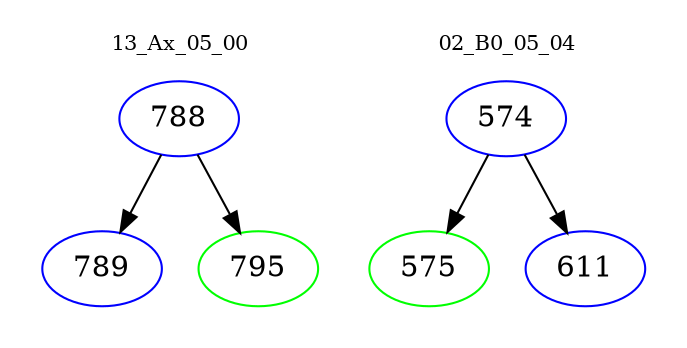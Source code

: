 digraph{
subgraph cluster_0 {
color = white
label = "13_Ax_05_00";
fontsize=10;
T0_788 [label="788", color="blue"]
T0_788 -> T0_789 [color="black"]
T0_789 [label="789", color="blue"]
T0_788 -> T0_795 [color="black"]
T0_795 [label="795", color="green"]
}
subgraph cluster_1 {
color = white
label = "02_B0_05_04";
fontsize=10;
T1_574 [label="574", color="blue"]
T1_574 -> T1_575 [color="black"]
T1_575 [label="575", color="green"]
T1_574 -> T1_611 [color="black"]
T1_611 [label="611", color="blue"]
}
}
